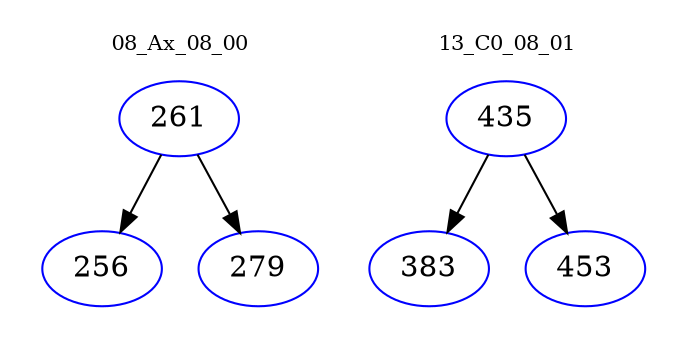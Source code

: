 digraph{
subgraph cluster_0 {
color = white
label = "08_Ax_08_00";
fontsize=10;
T0_261 [label="261", color="blue"]
T0_261 -> T0_256 [color="black"]
T0_256 [label="256", color="blue"]
T0_261 -> T0_279 [color="black"]
T0_279 [label="279", color="blue"]
}
subgraph cluster_1 {
color = white
label = "13_C0_08_01";
fontsize=10;
T1_435 [label="435", color="blue"]
T1_435 -> T1_383 [color="black"]
T1_383 [label="383", color="blue"]
T1_435 -> T1_453 [color="black"]
T1_453 [label="453", color="blue"]
}
}
